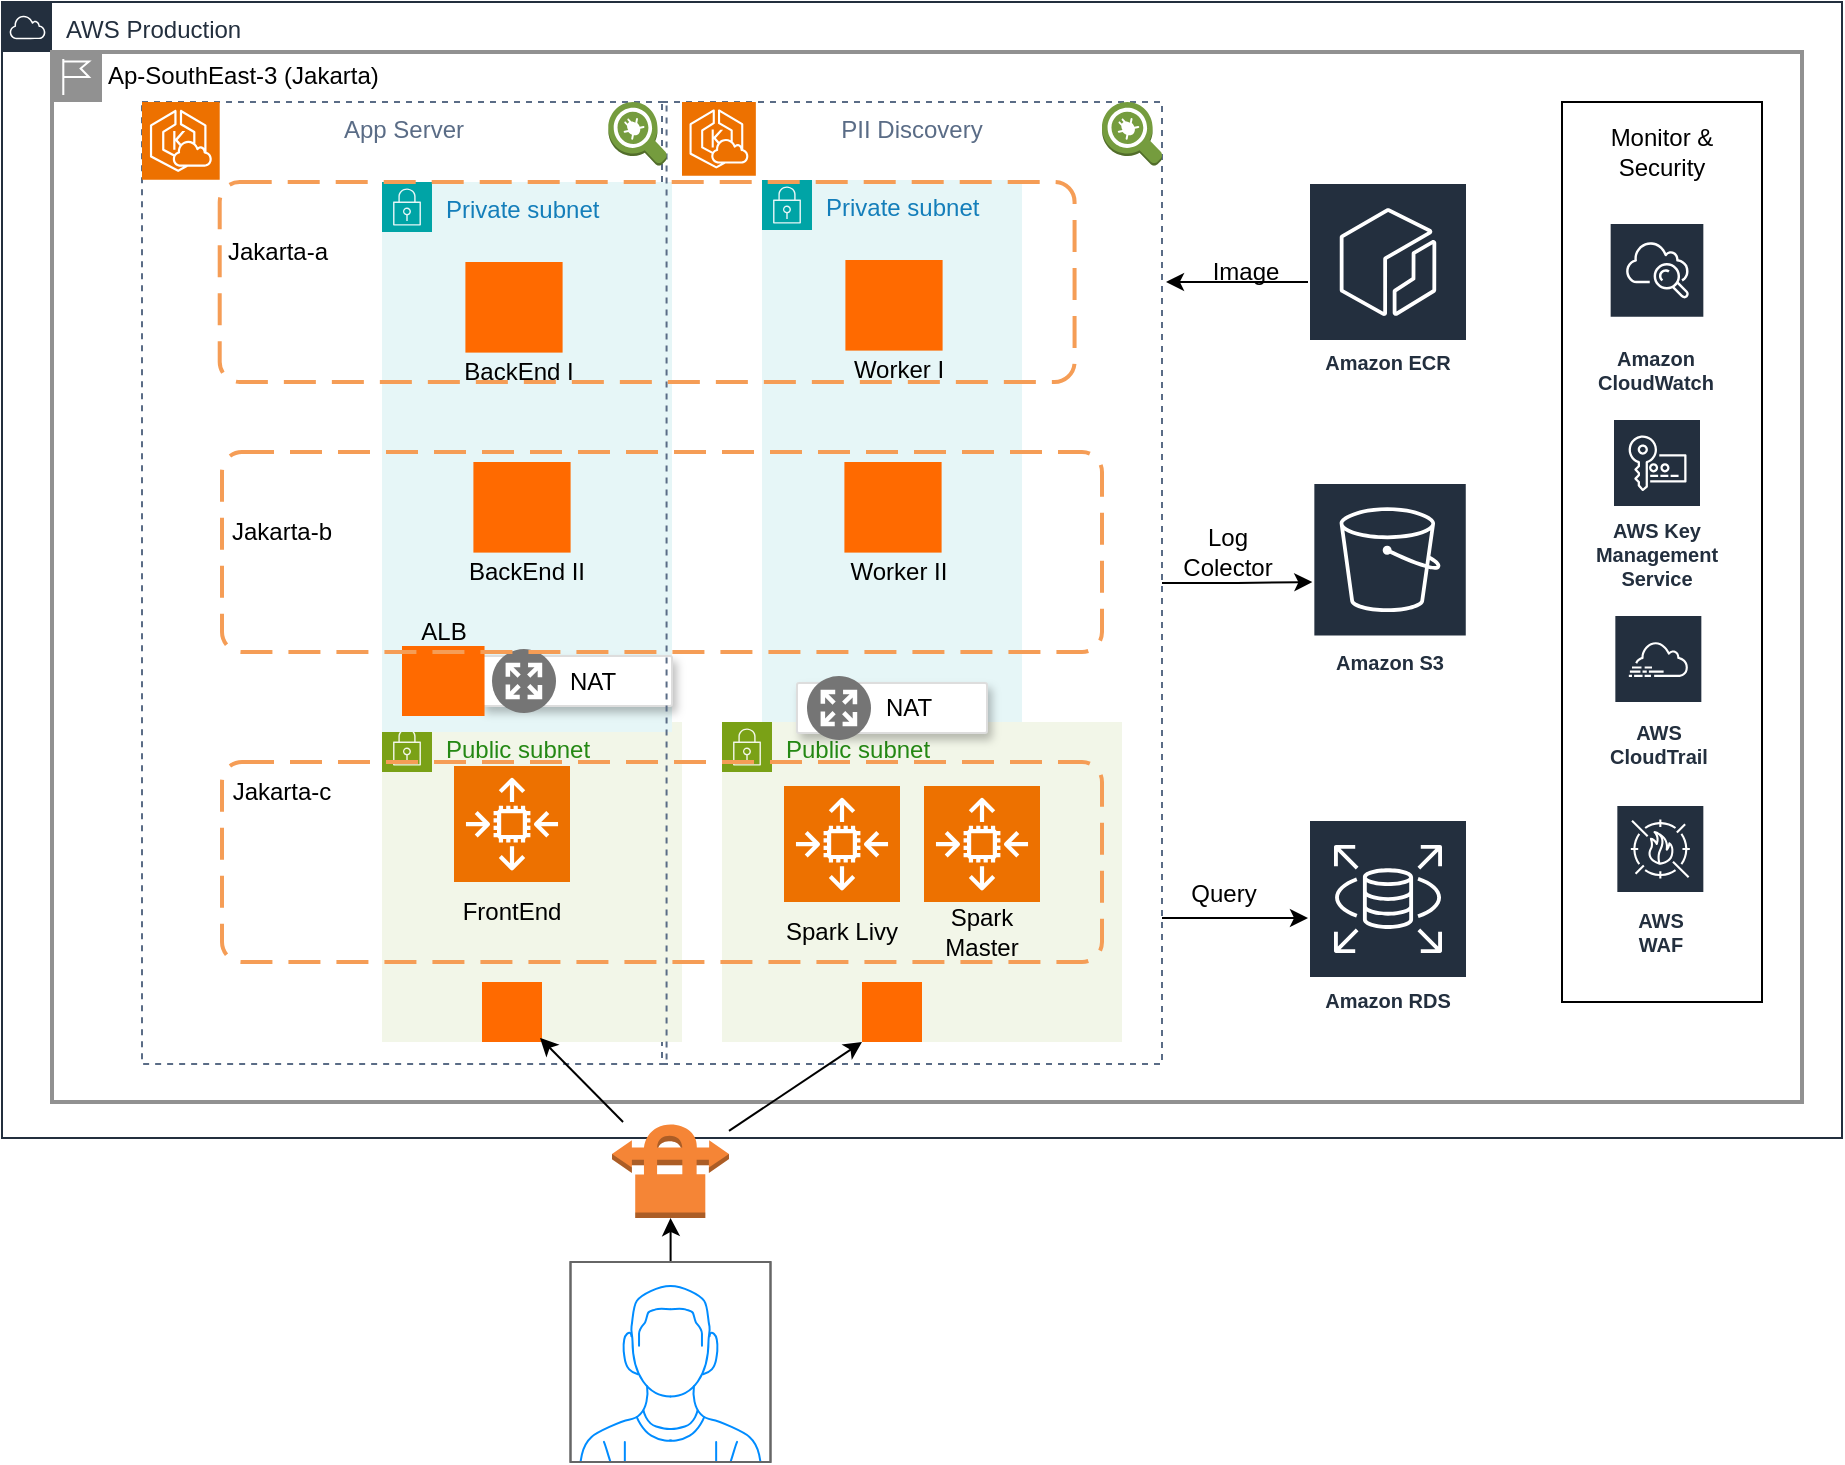 <mxfile version="27.1.3">
  <diagram name="Page-1" id="OEKFfMH_OTiZ_qOjaAbR">
    <mxGraphModel dx="1307" dy="666" grid="1" gridSize="10" guides="1" tooltips="1" connect="1" arrows="1" fold="1" page="1" pageScale="1" pageWidth="1400" pageHeight="850" math="0" shadow="0">
      <root>
        <mxCell id="0" />
        <mxCell id="1" parent="0" />
        <mxCell id="RjtxKORx6J7O7LgqOXKw-29" value="AWS Production" style="points=[[0,0],[0.25,0],[0.5,0],[0.75,0],[1,0],[1,0.25],[1,0.5],[1,0.75],[1,1],[0.75,1],[0.5,1],[0.25,1],[0,1],[0,0.75],[0,0.5],[0,0.25]];outlineConnect=0;gradientColor=none;html=1;whiteSpace=wrap;fontSize=12;fontStyle=0;container=1;pointerEvents=0;collapsible=0;recursiveResize=0;shape=mxgraph.aws4.group;grIcon=mxgraph.aws4.group_aws_cloud;strokeColor=#232F3E;fillColor=none;verticalAlign=top;align=left;spacingLeft=30;fontColor=#232F3E;dashed=0;" parent="1" vertex="1">
          <mxGeometry x="40" y="60" width="920" height="568" as="geometry" />
        </mxCell>
        <mxCell id="RjtxKORx6J7O7LgqOXKw-89" value="PII Discovery" style="fillColor=none;strokeColor=#5A6C86;dashed=1;verticalAlign=top;fontStyle=0;fontColor=#5A6C86;whiteSpace=wrap;html=1;" parent="RjtxKORx6J7O7LgqOXKw-29" vertex="1">
          <mxGeometry x="330" y="50" width="250" height="481" as="geometry" />
        </mxCell>
        <mxCell id="7GZHaW2NBQIr_SHn8R8S-10" value="Ap-SouthEast-3 (Jakarta)" style="shape=mxgraph.ibm.box;prType=region;fontStyle=0;verticalAlign=top;align=left;spacingLeft=32;spacingTop=4;fillColor=none;rounded=0;whiteSpace=wrap;html=1;strokeColor=#919191;strokeWidth=2;dashed=0;container=1;spacing=-4;collapsible=0;expand=0;recursiveResize=0;" vertex="1" parent="RjtxKORx6J7O7LgqOXKw-29">
          <mxGeometry x="25" y="25" width="875" height="525" as="geometry" />
        </mxCell>
        <mxCell id="7GZHaW2NBQIr_SHn8R8S-3" value="Jakarta-b" style="text;html=1;align=center;verticalAlign=middle;whiteSpace=wrap;rounded=0;" vertex="1" parent="RjtxKORx6J7O7LgqOXKw-29">
          <mxGeometry x="110" y="250" width="60" height="30" as="geometry" />
        </mxCell>
        <mxCell id="RjtxKORx6J7O7LgqOXKw-40" value="Public subnet" style="points=[[0,0],[0.25,0],[0.5,0],[0.75,0],[1,0],[1,0.25],[1,0.5],[1,0.75],[1,1],[0.75,1],[0.5,1],[0.25,1],[0,1],[0,0.75],[0,0.5],[0,0.25]];outlineConnect=0;gradientColor=none;html=1;whiteSpace=wrap;fontSize=12;fontStyle=0;container=0;pointerEvents=0;collapsible=0;recursiveResize=0;shape=mxgraph.aws4.group;grIcon=mxgraph.aws4.group_security_group;grStroke=0;strokeColor=#7AA116;fillColor=#F2F6E8;verticalAlign=top;align=left;spacingLeft=30;fontColor=#248814;dashed=0;" parent="RjtxKORx6J7O7LgqOXKw-29" vertex="1">
          <mxGeometry x="360" y="360" width="200" height="160" as="geometry" />
        </mxCell>
        <mxCell id="7GZHaW2NBQIr_SHn8R8S-9" value="" style="edgeStyle=orthogonalEdgeStyle;rounded=0;orthogonalLoop=1;jettySize=auto;html=1;" edge="1" parent="RjtxKORx6J7O7LgqOXKw-29" source="RjtxKORx6J7O7LgqOXKw-89" target="RjtxKORx6J7O7LgqOXKw-96">
          <mxGeometry relative="1" as="geometry" />
        </mxCell>
        <mxCell id="RjtxKORx6J7O7LgqOXKw-46" value="Private subnet" style="points=[[0,0],[0.25,0],[0.5,0],[0.75,0],[1,0],[1,0.25],[1,0.5],[1,0.75],[1,1],[0.75,1],[0.5,1],[0.25,1],[0,1],[0,0.75],[0,0.5],[0,0.25]];outlineConnect=0;gradientColor=none;html=1;whiteSpace=wrap;fontSize=12;fontStyle=0;container=1;pointerEvents=0;collapsible=0;recursiveResize=0;shape=mxgraph.aws4.group;grIcon=mxgraph.aws4.group_security_group;grStroke=0;strokeColor=#00A4A6;fillColor=#E6F6F7;verticalAlign=top;align=left;spacingLeft=30;fontColor=#147EBA;dashed=0;" parent="RjtxKORx6J7O7LgqOXKw-29" vertex="1">
          <mxGeometry x="380" y="89" width="130" height="271" as="geometry" />
        </mxCell>
        <mxCell id="RjtxKORx6J7O7LgqOXKw-50" value="" style="group" parent="RjtxKORx6J7O7LgqOXKw-46" vertex="1" connectable="0">
          <mxGeometry x="36" y="40" width="65" height="70" as="geometry" />
        </mxCell>
        <mxCell id="RjtxKORx6J7O7LgqOXKw-51" value="" style="points=[];aspect=fixed;html=1;align=center;shadow=0;dashed=0;fillColor=#FF6A00;strokeColor=none;shape=mxgraph.alibaba_cloud.ecs_elastic_compute_service;" parent="RjtxKORx6J7O7LgqOXKw-50" vertex="1">
          <mxGeometry x="5.7" width="48.6" height="45.3" as="geometry" />
        </mxCell>
        <mxCell id="RjtxKORx6J7O7LgqOXKw-52" value="Worker I" style="text;html=1;align=center;verticalAlign=middle;whiteSpace=wrap;rounded=0;" parent="RjtxKORx6J7O7LgqOXKw-50" vertex="1">
          <mxGeometry y="40" width="65" height="30" as="geometry" />
        </mxCell>
        <mxCell id="RjtxKORx6J7O7LgqOXKw-49" value="" style="group" parent="RjtxKORx6J7O7LgqOXKw-46" vertex="1" connectable="0">
          <mxGeometry x="35.5" y="141" width="65" height="70" as="geometry" />
        </mxCell>
        <mxCell id="RjtxKORx6J7O7LgqOXKw-47" value="" style="points=[];aspect=fixed;html=1;align=center;shadow=0;dashed=0;fillColor=#FF6A00;strokeColor=none;shape=mxgraph.alibaba_cloud.ecs_elastic_compute_service;" parent="RjtxKORx6J7O7LgqOXKw-49" vertex="1">
          <mxGeometry x="5.7" width="48.6" height="45.3" as="geometry" />
        </mxCell>
        <mxCell id="RjtxKORx6J7O7LgqOXKw-48" value="Worker II" style="text;html=1;align=center;verticalAlign=middle;whiteSpace=wrap;rounded=0;" parent="RjtxKORx6J7O7LgqOXKw-49" vertex="1">
          <mxGeometry y="40" width="65" height="30" as="geometry" />
        </mxCell>
        <mxCell id="RjtxKORx6J7O7LgqOXKw-39" value="" style="points=[];aspect=fixed;html=1;align=center;shadow=0;dashed=0;fillColor=#FF6A00;strokeColor=none;shape=mxgraph.alibaba_cloud.nlb_network_load_balancer_02;" parent="RjtxKORx6J7O7LgqOXKw-29" vertex="1">
          <mxGeometry x="430" y="490" width="30" height="30" as="geometry" />
        </mxCell>
        <mxCell id="RjtxKORx6J7O7LgqOXKw-97" value="Amazon RDS" style="sketch=0;outlineConnect=0;fontColor=#232F3E;gradientColor=none;strokeColor=#ffffff;fillColor=#232F3E;dashed=0;verticalLabelPosition=middle;verticalAlign=bottom;align=center;html=1;whiteSpace=wrap;fontSize=10;fontStyle=1;spacing=3;shape=mxgraph.aws4.productIcon;prIcon=mxgraph.aws4.rds;" parent="RjtxKORx6J7O7LgqOXKw-29" vertex="1">
          <mxGeometry x="653" y="408.5" width="80" height="100" as="geometry" />
        </mxCell>
        <mxCell id="nUeZr9KWxaVTWW3aNAhu-4" value="" style="edgeStyle=orthogonalEdgeStyle;rounded=0;orthogonalLoop=1;jettySize=auto;html=1;" parent="RjtxKORx6J7O7LgqOXKw-29" source="RjtxKORx6J7O7LgqOXKw-89" target="RjtxKORx6J7O7LgqOXKw-97" edge="1">
          <mxGeometry relative="1" as="geometry">
            <Array as="points">
              <mxPoint x="590" y="458" />
              <mxPoint x="590" y="458" />
            </Array>
          </mxGeometry>
        </mxCell>
        <mxCell id="nUeZr9KWxaVTWW3aNAhu-6" value="" style="rounded=4;whiteSpace=wrap;html=1;" parent="RjtxKORx6J7O7LgqOXKw-29" vertex="1">
          <mxGeometry x="780" y="50" width="100" height="450" as="geometry" />
        </mxCell>
        <mxCell id="nUeZr9KWxaVTWW3aNAhu-9" value="AWS&#xa;CloudTrail" style="sketch=0;outlineConnect=0;fontColor=#232F3E;gradientColor=none;strokeColor=#ffffff;fillColor=#232F3E;dashed=0;verticalLabelPosition=middle;verticalAlign=bottom;align=center;html=1;whiteSpace=wrap;fontSize=10;fontStyle=1;spacing=3;shape=mxgraph.aws4.productIcon;prIcon=mxgraph.aws4.cloudtrail;" parent="RjtxKORx6J7O7LgqOXKw-29" vertex="1">
          <mxGeometry x="805.67" y="306" width="45" height="81" as="geometry" />
        </mxCell>
        <mxCell id="nUeZr9KWxaVTWW3aNAhu-11" value="" style="edgeStyle=orthogonalEdgeStyle;rounded=0;orthogonalLoop=1;jettySize=auto;html=1;entryX=1.008;entryY=0.187;entryDx=0;entryDy=0;entryPerimeter=0;" parent="RjtxKORx6J7O7LgqOXKw-29" source="nUeZr9KWxaVTWW3aNAhu-10" target="RjtxKORx6J7O7LgqOXKw-89" edge="1">
          <mxGeometry relative="1" as="geometry" />
        </mxCell>
        <mxCell id="nUeZr9KWxaVTWW3aNAhu-10" value="Amazon ECR" style="sketch=0;outlineConnect=0;fontColor=#232F3E;gradientColor=none;strokeColor=#ffffff;fillColor=#232F3E;dashed=0;verticalLabelPosition=middle;verticalAlign=bottom;align=center;html=1;whiteSpace=wrap;fontSize=10;fontStyle=1;spacing=3;shape=mxgraph.aws4.productIcon;prIcon=mxgraph.aws4.ecr;" parent="RjtxKORx6J7O7LgqOXKw-29" vertex="1">
          <mxGeometry x="653" y="90" width="80" height="100" as="geometry" />
        </mxCell>
        <mxCell id="nUeZr9KWxaVTWW3aNAhu-14" value="Image" style="text;html=1;align=center;verticalAlign=middle;whiteSpace=wrap;rounded=0;" parent="RjtxKORx6J7O7LgqOXKw-29" vertex="1">
          <mxGeometry x="592" y="120" width="60" height="30" as="geometry" />
        </mxCell>
        <mxCell id="nUeZr9KWxaVTWW3aNAhu-15" value="AWS WAF" style="sketch=0;outlineConnect=0;fontColor=#232F3E;gradientColor=none;strokeColor=#ffffff;fillColor=#232F3E;dashed=0;verticalLabelPosition=middle;verticalAlign=bottom;align=center;html=1;whiteSpace=wrap;fontSize=10;fontStyle=1;spacing=3;shape=mxgraph.aws4.productIcon;prIcon=mxgraph.aws4.waf;" parent="RjtxKORx6J7O7LgqOXKw-29" vertex="1">
          <mxGeometry x="806.67" y="401" width="45" height="80" as="geometry" />
        </mxCell>
        <mxCell id="nUeZr9KWxaVTWW3aNAhu-16" value="AWS Key Management Service" style="sketch=0;outlineConnect=0;fontColor=#232F3E;gradientColor=none;strokeColor=#ffffff;fillColor=#232F3E;dashed=0;verticalLabelPosition=middle;verticalAlign=bottom;align=center;html=1;whiteSpace=wrap;fontSize=10;fontStyle=1;spacing=3;shape=mxgraph.aws4.productIcon;prIcon=mxgraph.aws4.key_management_service;" parent="RjtxKORx6J7O7LgqOXKw-29" vertex="1">
          <mxGeometry x="805" y="208" width="45" height="90" as="geometry" />
        </mxCell>
        <mxCell id="nUeZr9KWxaVTWW3aNAhu-17" value="Amazon CloudWatch" style="sketch=0;outlineConnect=0;fontColor=#232F3E;gradientColor=none;strokeColor=#ffffff;fillColor=#232F3E;dashed=0;verticalLabelPosition=middle;verticalAlign=bottom;align=center;html=1;whiteSpace=wrap;fontSize=10;fontStyle=1;spacing=3;shape=mxgraph.aws4.productIcon;prIcon=mxgraph.aws4.cloudwatch;" parent="RjtxKORx6J7O7LgqOXKw-29" vertex="1">
          <mxGeometry x="803.33" y="110" width="48.34" height="90" as="geometry" />
        </mxCell>
        <mxCell id="nUeZr9KWxaVTWW3aNAhu-18" value="Monitor &amp;amp; Security" style="text;html=1;align=center;verticalAlign=middle;whiteSpace=wrap;rounded=0;" parent="RjtxKORx6J7O7LgqOXKw-29" vertex="1">
          <mxGeometry x="800" y="60" width="60" height="30" as="geometry" />
        </mxCell>
        <mxCell id="RjtxKORx6J7O7LgqOXKw-90" value="" style="sketch=0;points=[[0,0,0],[0.25,0,0],[0.5,0,0],[0.75,0,0],[1,0,0],[0,1,0],[0.25,1,0],[0.5,1,0],[0.75,1,0],[1,1,0],[0,0.25,0],[0,0.5,0],[0,0.75,0],[1,0.25,0],[1,0.5,0],[1,0.75,0]];outlineConnect=0;fontColor=#232F3E;fillColor=#ED7100;strokeColor=#ffffff;dashed=0;verticalLabelPosition=bottom;verticalAlign=top;align=center;html=1;fontSize=12;fontStyle=0;aspect=fixed;shape=mxgraph.aws4.resourceIcon;resIcon=mxgraph.aws4.eks_cloud;" parent="RjtxKORx6J7O7LgqOXKw-29" vertex="1">
          <mxGeometry x="340" y="50" width="36.923" height="36.923" as="geometry" />
        </mxCell>
        <mxCell id="nUeZr9KWxaVTWW3aNAhu-2" value="" style="outlineConnect=0;dashed=0;verticalLabelPosition=bottom;verticalAlign=top;align=center;html=1;shape=mxgraph.aws3.agent;fillColor=#759C3E;gradientColor=none;" parent="RjtxKORx6J7O7LgqOXKw-29" vertex="1">
          <mxGeometry x="550" y="50" width="30" height="32" as="geometry" />
        </mxCell>
        <mxCell id="nUeZr9KWxaVTWW3aNAhu-22" value="" style="strokeColor=#dddddd;fillColor=#FFFFFF;shadow=1;strokeWidth=1;rounded=1;absoluteArcSize=1;arcSize=2;" parent="RjtxKORx6J7O7LgqOXKw-29" vertex="1">
          <mxGeometry x="397.5" y="340.5" width="95" height="25" as="geometry" />
        </mxCell>
        <mxCell id="nUeZr9KWxaVTWW3aNAhu-23" value="NAT" style="sketch=0;dashed=0;connectable=0;html=1;fillColor=#757575;strokeColor=none;shape=mxgraph.gcp2.nat;part=1;labelPosition=right;verticalLabelPosition=middle;align=left;verticalAlign=middle;spacingLeft=5;fontSize=12;" parent="nUeZr9KWxaVTWW3aNAhu-22" vertex="1">
          <mxGeometry y="0.5" width="32" height="32" relative="1" as="geometry">
            <mxPoint x="5" y="-16" as="offset" />
          </mxGeometry>
        </mxCell>
        <mxCell id="nUeZr9KWxaVTWW3aNAhu-27" value="" style="group" parent="RjtxKORx6J7O7LgqOXKw-29" vertex="1" connectable="0">
          <mxGeometry x="390" y="392" width="130" height="88" as="geometry" />
        </mxCell>
        <mxCell id="RjtxKORx6J7O7LgqOXKw-56" value="" style="group" parent="nUeZr9KWxaVTWW3aNAhu-27" vertex="1" connectable="0">
          <mxGeometry width="60" height="88" as="geometry" />
        </mxCell>
        <mxCell id="RjtxKORx6J7O7LgqOXKw-44" value="" style="sketch=0;points=[[0,0,0],[0.25,0,0],[0.5,0,0],[0.75,0,0],[1,0,0],[0,1,0],[0.25,1,0],[0.5,1,0],[0.75,1,0],[1,1,0],[0,0.25,0],[0,0.5,0],[0,0.75,0],[1,0.25,0],[1,0.5,0],[1,0.75,0]];outlineConnect=0;fontColor=#232F3E;fillColor=#ED7100;strokeColor=#ffffff;dashed=0;verticalLabelPosition=bottom;verticalAlign=top;align=center;html=1;fontSize=12;fontStyle=0;aspect=fixed;shape=mxgraph.aws4.resourceIcon;resIcon=mxgraph.aws4.auto_scaling2;" parent="RjtxKORx6J7O7LgqOXKw-56" vertex="1">
          <mxGeometry x="1" width="58" height="58" as="geometry" />
        </mxCell>
        <mxCell id="RjtxKORx6J7O7LgqOXKw-45" value="Spark Livy" style="text;html=1;align=center;verticalAlign=middle;whiteSpace=wrap;rounded=0;" parent="RjtxKORx6J7O7LgqOXKw-56" vertex="1">
          <mxGeometry y="58" width="60" height="30" as="geometry" />
        </mxCell>
        <mxCell id="nUeZr9KWxaVTWW3aNAhu-24" value="" style="group" parent="nUeZr9KWxaVTWW3aNAhu-27" vertex="1" connectable="0">
          <mxGeometry x="70" width="60" height="88" as="geometry" />
        </mxCell>
        <mxCell id="nUeZr9KWxaVTWW3aNAhu-25" value="" style="sketch=0;points=[[0,0,0],[0.25,0,0],[0.5,0,0],[0.75,0,0],[1,0,0],[0,1,0],[0.25,1,0],[0.5,1,0],[0.75,1,0],[1,1,0],[0,0.25,0],[0,0.5,0],[0,0.75,0],[1,0.25,0],[1,0.5,0],[1,0.75,0]];outlineConnect=0;fontColor=#232F3E;fillColor=#ED7100;strokeColor=#ffffff;dashed=0;verticalLabelPosition=bottom;verticalAlign=top;align=center;html=1;fontSize=12;fontStyle=0;aspect=fixed;shape=mxgraph.aws4.resourceIcon;resIcon=mxgraph.aws4.auto_scaling2;" parent="nUeZr9KWxaVTWW3aNAhu-24" vertex="1">
          <mxGeometry x="1" width="58" height="58" as="geometry" />
        </mxCell>
        <mxCell id="nUeZr9KWxaVTWW3aNAhu-26" value="Spark Master" style="text;html=1;align=center;verticalAlign=middle;whiteSpace=wrap;rounded=0;" parent="nUeZr9KWxaVTWW3aNAhu-24" vertex="1">
          <mxGeometry y="58" width="60" height="30" as="geometry" />
        </mxCell>
        <mxCell id="7GZHaW2NBQIr_SHn8R8S-2" value="Jakarta-c" style="text;html=1;align=center;verticalAlign=middle;whiteSpace=wrap;rounded=0;" vertex="1" parent="RjtxKORx6J7O7LgqOXKw-29">
          <mxGeometry x="110" y="380" width="60" height="30" as="geometry" />
        </mxCell>
        <mxCell id="RjtxKORx6J7O7LgqOXKw-73" value="Public subnet" style="points=[[0,0],[0.25,0],[0.5,0],[0.75,0],[1,0],[1,0.25],[1,0.5],[1,0.75],[1,1],[0.75,1],[0.5,1],[0.25,1],[0,1],[0,0.75],[0,0.5],[0,0.25]];outlineConnect=0;gradientColor=none;html=1;whiteSpace=wrap;fontSize=12;fontStyle=0;container=0;pointerEvents=0;collapsible=0;recursiveResize=0;shape=mxgraph.aws4.group;grIcon=mxgraph.aws4.group_security_group;grStroke=0;strokeColor=#7AA116;fillColor=#F2F6E8;verticalAlign=top;align=left;spacingLeft=30;fontColor=#248814;dashed=0;" parent="RjtxKORx6J7O7LgqOXKw-29" vertex="1">
          <mxGeometry x="190" y="360" width="150" height="160" as="geometry" />
        </mxCell>
        <mxCell id="RjtxKORx6J7O7LgqOXKw-74" value="Private subnet" style="points=[[0,0],[0.25,0],[0.5,0],[0.75,0],[1,0],[1,0.25],[1,0.5],[1,0.75],[1,1],[0.75,1],[0.5,1],[0.25,1],[0,1],[0,0.75],[0,0.5],[0,0.25]];outlineConnect=0;gradientColor=none;html=1;whiteSpace=wrap;fontSize=12;fontStyle=0;container=1;pointerEvents=0;collapsible=0;recursiveResize=0;shape=mxgraph.aws4.group;grIcon=mxgraph.aws4.group_security_group;grStroke=0;strokeColor=#00A4A6;fillColor=#E6F6F7;verticalAlign=top;align=left;spacingLeft=30;fontColor=#147EBA;dashed=0;" parent="RjtxKORx6J7O7LgqOXKw-29" vertex="1">
          <mxGeometry x="190" y="90" width="145" height="275" as="geometry" />
        </mxCell>
        <mxCell id="RjtxKORx6J7O7LgqOXKw-75" value="" style="group" parent="RjtxKORx6J7O7LgqOXKw-74" vertex="1" connectable="0">
          <mxGeometry x="36" y="40" width="65" height="70" as="geometry" />
        </mxCell>
        <mxCell id="RjtxKORx6J7O7LgqOXKw-76" value="" style="points=[];aspect=fixed;html=1;align=center;shadow=0;dashed=0;fillColor=#FF6A00;strokeColor=none;shape=mxgraph.alibaba_cloud.ecs_elastic_compute_service;" parent="RjtxKORx6J7O7LgqOXKw-75" vertex="1">
          <mxGeometry x="5.7" width="48.6" height="45.3" as="geometry" />
        </mxCell>
        <mxCell id="RjtxKORx6J7O7LgqOXKw-77" value="BackEnd I" style="text;html=1;align=center;verticalAlign=middle;whiteSpace=wrap;rounded=0;" parent="RjtxKORx6J7O7LgqOXKw-75" vertex="1">
          <mxGeometry y="40" width="65" height="30" as="geometry" />
        </mxCell>
        <mxCell id="RjtxKORx6J7O7LgqOXKw-82" value="" style="group" parent="RjtxKORx6J7O7LgqOXKw-74" vertex="1" connectable="0">
          <mxGeometry x="40" y="140" width="65" height="70" as="geometry" />
        </mxCell>
        <mxCell id="RjtxKORx6J7O7LgqOXKw-83" value="" style="points=[];aspect=fixed;html=1;align=center;shadow=0;dashed=0;fillColor=#FF6A00;strokeColor=none;shape=mxgraph.alibaba_cloud.ecs_elastic_compute_service;" parent="RjtxKORx6J7O7LgqOXKw-82" vertex="1">
          <mxGeometry x="5.7" width="48.6" height="45.3" as="geometry" />
        </mxCell>
        <mxCell id="RjtxKORx6J7O7LgqOXKw-84" value="BackEnd II" style="text;html=1;align=center;verticalAlign=middle;whiteSpace=wrap;rounded=0;" parent="RjtxKORx6J7O7LgqOXKw-82" vertex="1">
          <mxGeometry y="40" width="65" height="30" as="geometry" />
        </mxCell>
        <mxCell id="7GZHaW2NBQIr_SHn8R8S-4" value="" style="strokeColor=#dddddd;fillColor=#FFFFFF;shadow=1;strokeWidth=1;rounded=1;absoluteArcSize=1;arcSize=2;" vertex="1" parent="RjtxKORx6J7O7LgqOXKw-74">
          <mxGeometry x="50" y="237" width="95" height="25" as="geometry" />
        </mxCell>
        <mxCell id="7GZHaW2NBQIr_SHn8R8S-5" value="NAT" style="sketch=0;dashed=0;connectable=0;html=1;fillColor=#757575;strokeColor=none;shape=mxgraph.gcp2.nat;part=1;labelPosition=right;verticalLabelPosition=middle;align=left;verticalAlign=middle;spacingLeft=5;fontSize=12;" vertex="1" parent="7GZHaW2NBQIr_SHn8R8S-4">
          <mxGeometry y="0.5" width="32" height="32" relative="1" as="geometry">
            <mxPoint x="5" y="-16" as="offset" />
          </mxGeometry>
        </mxCell>
        <mxCell id="7GZHaW2NBQIr_SHn8R8S-6" value="" style="points=[];aspect=fixed;html=1;align=center;shadow=0;dashed=0;fillColor=#FF6A00;strokeColor=none;shape=mxgraph.alibaba_cloud.alb_application_load_balancer_01;" vertex="1" parent="RjtxKORx6J7O7LgqOXKw-74">
          <mxGeometry x="10" y="232" width="41.27" height="35" as="geometry" />
        </mxCell>
        <mxCell id="7GZHaW2NBQIr_SHn8R8S-7" value="ALB" style="text;html=1;align=center;verticalAlign=middle;whiteSpace=wrap;rounded=0;" vertex="1" parent="RjtxKORx6J7O7LgqOXKw-74">
          <mxGeometry x="0.63" y="210" width="60" height="30" as="geometry" />
        </mxCell>
        <mxCell id="RjtxKORx6J7O7LgqOXKw-78" value="" style="group" parent="RjtxKORx6J7O7LgqOXKw-29" vertex="1" connectable="0">
          <mxGeometry x="225" y="382" width="60" height="88" as="geometry" />
        </mxCell>
        <mxCell id="RjtxKORx6J7O7LgqOXKw-79" value="" style="sketch=0;points=[[0,0,0],[0.25,0,0],[0.5,0,0],[0.75,0,0],[1,0,0],[0,1,0],[0.25,1,0],[0.5,1,0],[0.75,1,0],[1,1,0],[0,0.25,0],[0,0.5,0],[0,0.75,0],[1,0.25,0],[1,0.5,0],[1,0.75,0]];outlineConnect=0;fontColor=#232F3E;fillColor=#ED7100;strokeColor=#ffffff;dashed=0;verticalLabelPosition=bottom;verticalAlign=top;align=center;html=1;fontSize=12;fontStyle=0;aspect=fixed;shape=mxgraph.aws4.resourceIcon;resIcon=mxgraph.aws4.auto_scaling2;" parent="RjtxKORx6J7O7LgqOXKw-78" vertex="1">
          <mxGeometry x="1" width="58" height="58" as="geometry" />
        </mxCell>
        <mxCell id="RjtxKORx6J7O7LgqOXKw-80" value="FrontEnd" style="text;html=1;align=center;verticalAlign=middle;whiteSpace=wrap;rounded=0;" parent="RjtxKORx6J7O7LgqOXKw-78" vertex="1">
          <mxGeometry y="58" width="60" height="30" as="geometry" />
        </mxCell>
        <mxCell id="RjtxKORx6J7O7LgqOXKw-81" value="" style="points=[];aspect=fixed;html=1;align=center;shadow=0;dashed=0;fillColor=#FF6A00;strokeColor=none;shape=mxgraph.alibaba_cloud.nlb_network_load_balancer_02;" parent="RjtxKORx6J7O7LgqOXKw-29" vertex="1">
          <mxGeometry x="240" y="490" width="30" height="30" as="geometry" />
        </mxCell>
        <mxCell id="RjtxKORx6J7O7LgqOXKw-87" value="" style="group" parent="RjtxKORx6J7O7LgqOXKw-29" vertex="1" connectable="0">
          <mxGeometry x="70" y="50" width="850" height="505.5" as="geometry" />
        </mxCell>
        <mxCell id="RjtxKORx6J7O7LgqOXKw-86" value="App Server" style="fillColor=none;strokeColor=#5A6C86;dashed=1;verticalAlign=top;fontStyle=0;fontColor=#5A6C86;whiteSpace=wrap;html=1;" parent="RjtxKORx6J7O7LgqOXKw-87" vertex="1">
          <mxGeometry width="262.286" height="481" as="geometry" />
        </mxCell>
        <mxCell id="RjtxKORx6J7O7LgqOXKw-85" value="" style="sketch=0;points=[[0,0,0],[0.25,0,0],[0.5,0,0],[0.75,0,0],[1,0,0],[0,1,0],[0.25,1,0],[0.5,1,0],[0.75,1,0],[1,1,0],[0,0.25,0],[0,0.5,0],[0,0.75,0],[1,0.25,0],[1,0.5,0],[1,0.75,0]];outlineConnect=0;fontColor=#232F3E;fillColor=#ED7100;strokeColor=#ffffff;dashed=0;verticalLabelPosition=bottom;verticalAlign=top;align=center;html=1;fontSize=12;fontStyle=0;aspect=fixed;shape=mxgraph.aws4.resourceIcon;resIcon=mxgraph.aws4.eks_cloud;" parent="RjtxKORx6J7O7LgqOXKw-87" vertex="1">
          <mxGeometry width="38.857" height="38.857" as="geometry" />
        </mxCell>
        <mxCell id="7GZHaW2NBQIr_SHn8R8S-1" value="Jakarta-a" style="text;html=1;align=center;verticalAlign=middle;whiteSpace=wrap;rounded=0;" vertex="1" parent="RjtxKORx6J7O7LgqOXKw-87">
          <mxGeometry x="29.143" y="71" width="77.714" height="8" as="geometry" />
        </mxCell>
        <mxCell id="RjtxKORx6J7O7LgqOXKw-55" value="" style="rounded=1;arcSize=10;dashed=1;strokeColor=#F59D56;fillColor=none;gradientColor=none;dashPattern=8 4;strokeWidth=2;" parent="RjtxKORx6J7O7LgqOXKw-87" vertex="1">
          <mxGeometry x="38.857" y="40" width="427.429" height="100" as="geometry" />
        </mxCell>
        <mxCell id="nUeZr9KWxaVTWW3aNAhu-13" value="Query" style="text;html=1;align=center;verticalAlign=middle;whiteSpace=wrap;rounded=0;" parent="RjtxKORx6J7O7LgqOXKw-87" vertex="1">
          <mxGeometry x="512.429" y="381" width="58.286" height="30" as="geometry" />
        </mxCell>
        <mxCell id="RjtxKORx6J7O7LgqOXKw-96" value="Amazon S3" style="sketch=0;outlineConnect=0;fontColor=#232F3E;gradientColor=none;strokeColor=#ffffff;fillColor=#232F3E;dashed=0;verticalLabelPosition=middle;verticalAlign=bottom;align=center;html=1;whiteSpace=wrap;fontSize=10;fontStyle=1;spacing=3;shape=mxgraph.aws4.productIcon;prIcon=mxgraph.aws4.s3;" parent="RjtxKORx6J7O7LgqOXKw-87" vertex="1">
          <mxGeometry x="585.171" y="190" width="77.714" height="100" as="geometry" />
        </mxCell>
        <mxCell id="7GZHaW2NBQIr_SHn8R8S-8" value="" style="outlineConnect=0;dashed=0;verticalLabelPosition=bottom;verticalAlign=top;align=center;html=1;shape=mxgraph.aws3.agent;fillColor=#759C3E;gradientColor=none;" vertex="1" parent="RjtxKORx6J7O7LgqOXKw-87">
          <mxGeometry x="233.143" width="29.143" height="32" as="geometry" />
        </mxCell>
        <mxCell id="nUeZr9KWxaVTWW3aNAhu-12" value="Log Colector" style="text;html=1;align=center;verticalAlign=middle;whiteSpace=wrap;rounded=0;" parent="RjtxKORx6J7O7LgqOXKw-87" vertex="1">
          <mxGeometry x="514.429" y="210" width="58.286" height="30" as="geometry" />
        </mxCell>
        <mxCell id="RjtxKORx6J7O7LgqOXKw-57" value="" style="rounded=1;arcSize=10;dashed=1;strokeColor=#F59D56;fillColor=none;gradientColor=none;dashPattern=8 4;strokeWidth=2;" parent="RjtxKORx6J7O7LgqOXKw-29" vertex="1">
          <mxGeometry x="110" y="225" width="440" height="100" as="geometry" />
        </mxCell>
        <mxCell id="RjtxKORx6J7O7LgqOXKw-58" value="" style="rounded=1;arcSize=10;dashed=1;strokeColor=#F59D56;fillColor=none;gradientColor=none;dashPattern=8 4;strokeWidth=2;" parent="RjtxKORx6J7O7LgqOXKw-29" vertex="1">
          <mxGeometry x="110" y="380" width="440" height="100" as="geometry" />
        </mxCell>
        <mxCell id="RjtxKORx6J7O7LgqOXKw-38" value="" style="edgeStyle=orthogonalEdgeStyle;rounded=0;orthogonalLoop=1;jettySize=auto;html=1;" parent="1" source="RjtxKORx6J7O7LgqOXKw-37" target="RjtxKORx6J7O7LgqOXKw-34" edge="1">
          <mxGeometry relative="1" as="geometry" />
        </mxCell>
        <mxCell id="RjtxKORx6J7O7LgqOXKw-37" value="" style="verticalLabelPosition=bottom;shadow=0;dashed=0;align=center;html=1;verticalAlign=top;strokeWidth=1;shape=mxgraph.mockup.containers.userMale;strokeColor=#666666;strokeColor2=#008cff;" parent="1" vertex="1">
          <mxGeometry x="324.25" y="690" width="100" height="100" as="geometry" />
        </mxCell>
        <mxCell id="RjtxKORx6J7O7LgqOXKw-34" value="" style="outlineConnect=0;dashed=0;verticalLabelPosition=bottom;verticalAlign=top;align=center;html=1;shape=mxgraph.aws3.vpn_connection;fillColor=#F58536;gradientColor=none;" parent="1" vertex="1">
          <mxGeometry x="345" y="620" width="58.5" height="48" as="geometry" />
        </mxCell>
        <mxCell id="RjtxKORx6J7O7LgqOXKw-91" value="" style="endArrow=classic;html=1;rounded=0;" parent="1" source="RjtxKORx6J7O7LgqOXKw-34" edge="1">
          <mxGeometry width="50" height="50" relative="1" as="geometry">
            <mxPoint x="540" y="540" as="sourcePoint" />
            <mxPoint x="470" y="580" as="targetPoint" />
          </mxGeometry>
        </mxCell>
        <mxCell id="RjtxKORx6J7O7LgqOXKw-92" value="" style="endArrow=classic;html=1;rounded=0;entryX=0.967;entryY=0.933;entryDx=0;entryDy=0;entryPerimeter=0;" parent="1" source="RjtxKORx6J7O7LgqOXKw-34" target="RjtxKORx6J7O7LgqOXKw-81" edge="1">
          <mxGeometry width="50" height="50" relative="1" as="geometry">
            <mxPoint x="414" y="634" as="sourcePoint" />
            <mxPoint x="300" y="660" as="targetPoint" />
          </mxGeometry>
        </mxCell>
      </root>
    </mxGraphModel>
  </diagram>
</mxfile>

